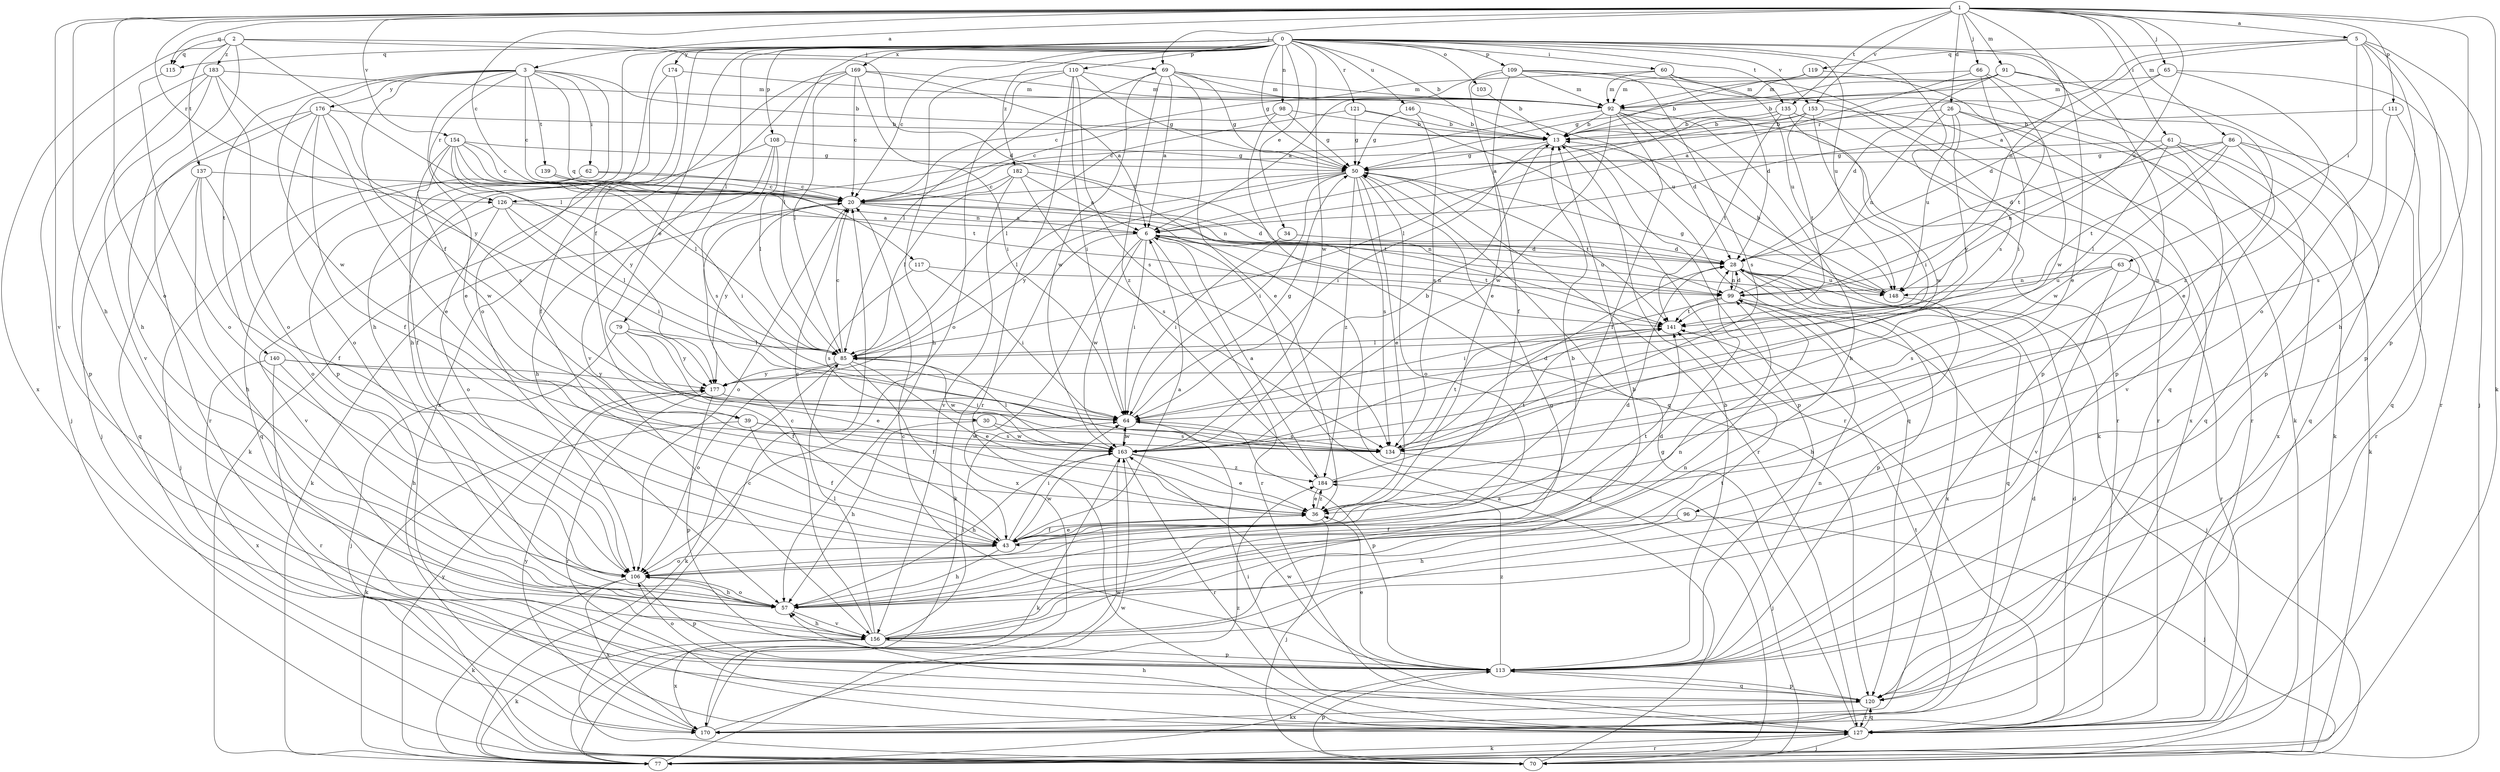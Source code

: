 strict digraph  {
0;
1;
2;
3;
5;
6;
13;
20;
26;
28;
30;
34;
36;
39;
43;
50;
57;
60;
61;
62;
63;
64;
65;
66;
69;
70;
77;
79;
85;
86;
91;
92;
96;
98;
99;
103;
106;
108;
109;
110;
111;
113;
115;
117;
119;
120;
121;
126;
127;
134;
135;
137;
139;
140;
141;
146;
148;
153;
154;
156;
163;
169;
170;
174;
176;
177;
182;
183;
184;
0 -> 13  [label=b];
0 -> 20  [label=c];
0 -> 30  [label=e];
0 -> 34  [label=e];
0 -> 36  [label=e];
0 -> 39  [label=f];
0 -> 50  [label=g];
0 -> 57  [label=h];
0 -> 60  [label=i];
0 -> 79  [label=l];
0 -> 85  [label=l];
0 -> 96  [label=n];
0 -> 98  [label=n];
0 -> 103  [label=o];
0 -> 106  [label=o];
0 -> 108  [label=p];
0 -> 109  [label=p];
0 -> 110  [label=p];
0 -> 115  [label=q];
0 -> 121  [label=r];
0 -> 134  [label=s];
0 -> 135  [label=t];
0 -> 146  [label=u];
0 -> 148  [label=u];
0 -> 153  [label=v];
0 -> 163  [label=w];
0 -> 169  [label=x];
0 -> 174  [label=y];
0 -> 182  [label=z];
1 -> 3  [label=a];
1 -> 5  [label=a];
1 -> 20  [label=c];
1 -> 26  [label=d];
1 -> 57  [label=h];
1 -> 61  [label=i];
1 -> 65  [label=j];
1 -> 66  [label=j];
1 -> 69  [label=j];
1 -> 77  [label=k];
1 -> 86  [label=m];
1 -> 91  [label=m];
1 -> 99  [label=n];
1 -> 106  [label=o];
1 -> 111  [label=p];
1 -> 113  [label=p];
1 -> 115  [label=q];
1 -> 126  [label=r];
1 -> 135  [label=t];
1 -> 148  [label=u];
1 -> 153  [label=v];
1 -> 154  [label=v];
1 -> 156  [label=v];
2 -> 28  [label=d];
2 -> 57  [label=h];
2 -> 69  [label=j];
2 -> 85  [label=l];
2 -> 115  [label=q];
2 -> 137  [label=t];
2 -> 170  [label=x];
2 -> 183  [label=z];
3 -> 13  [label=b];
3 -> 20  [label=c];
3 -> 36  [label=e];
3 -> 39  [label=f];
3 -> 62  [label=i];
3 -> 113  [label=p];
3 -> 117  [label=q];
3 -> 126  [label=r];
3 -> 139  [label=t];
3 -> 140  [label=t];
3 -> 163  [label=w];
3 -> 176  [label=y];
5 -> 6  [label=a];
5 -> 57  [label=h];
5 -> 63  [label=i];
5 -> 70  [label=j];
5 -> 106  [label=o];
5 -> 113  [label=p];
5 -> 119  [label=q];
5 -> 126  [label=r];
6 -> 28  [label=d];
6 -> 64  [label=i];
6 -> 70  [label=j];
6 -> 77  [label=k];
6 -> 127  [label=r];
6 -> 141  [label=t];
6 -> 148  [label=u];
6 -> 163  [label=w];
6 -> 170  [label=x];
13 -> 50  [label=g];
13 -> 64  [label=i];
13 -> 113  [label=p];
13 -> 120  [label=q];
20 -> 6  [label=a];
20 -> 28  [label=d];
20 -> 77  [label=k];
20 -> 99  [label=n];
20 -> 106  [label=o];
20 -> 177  [label=y];
26 -> 13  [label=b];
26 -> 77  [label=k];
26 -> 99  [label=n];
26 -> 148  [label=u];
26 -> 170  [label=x];
26 -> 177  [label=y];
28 -> 99  [label=n];
28 -> 113  [label=p];
28 -> 120  [label=q];
28 -> 148  [label=u];
28 -> 170  [label=x];
30 -> 57  [label=h];
30 -> 134  [label=s];
30 -> 163  [label=w];
34 -> 28  [label=d];
34 -> 64  [label=i];
36 -> 43  [label=f];
36 -> 70  [label=j];
36 -> 184  [label=z];
39 -> 43  [label=f];
39 -> 77  [label=k];
39 -> 134  [label=s];
39 -> 163  [label=w];
43 -> 6  [label=a];
43 -> 20  [label=c];
43 -> 28  [label=d];
43 -> 36  [label=e];
43 -> 57  [label=h];
43 -> 64  [label=i];
43 -> 106  [label=o];
43 -> 141  [label=t];
43 -> 163  [label=w];
50 -> 20  [label=c];
50 -> 36  [label=e];
50 -> 64  [label=i];
50 -> 85  [label=l];
50 -> 106  [label=o];
50 -> 127  [label=r];
50 -> 134  [label=s];
50 -> 141  [label=t];
50 -> 177  [label=y];
50 -> 184  [label=z];
57 -> 28  [label=d];
57 -> 99  [label=n];
57 -> 106  [label=o];
57 -> 156  [label=v];
60 -> 20  [label=c];
60 -> 28  [label=d];
60 -> 92  [label=m];
60 -> 113  [label=p];
60 -> 148  [label=u];
61 -> 50  [label=g];
61 -> 77  [label=k];
61 -> 85  [label=l];
61 -> 99  [label=n];
61 -> 120  [label=q];
61 -> 170  [label=x];
62 -> 20  [label=c];
62 -> 70  [label=j];
62 -> 99  [label=n];
62 -> 120  [label=q];
63 -> 99  [label=n];
63 -> 127  [label=r];
63 -> 134  [label=s];
63 -> 148  [label=u];
63 -> 156  [label=v];
64 -> 50  [label=g];
64 -> 113  [label=p];
64 -> 134  [label=s];
64 -> 163  [label=w];
65 -> 28  [label=d];
65 -> 92  [label=m];
65 -> 127  [label=r];
65 -> 184  [label=z];
66 -> 6  [label=a];
66 -> 64  [label=i];
66 -> 92  [label=m];
66 -> 120  [label=q];
66 -> 163  [label=w];
69 -> 6  [label=a];
69 -> 36  [label=e];
69 -> 50  [label=g];
69 -> 85  [label=l];
69 -> 92  [label=m];
69 -> 148  [label=u];
69 -> 163  [label=w];
69 -> 184  [label=z];
70 -> 6  [label=a];
70 -> 20  [label=c];
70 -> 113  [label=p];
77 -> 127  [label=r];
77 -> 163  [label=w];
77 -> 177  [label=y];
79 -> 36  [label=e];
79 -> 43  [label=f];
79 -> 70  [label=j];
79 -> 85  [label=l];
79 -> 177  [label=y];
85 -> 20  [label=c];
85 -> 36  [label=e];
85 -> 43  [label=f];
85 -> 77  [label=k];
85 -> 106  [label=o];
85 -> 163  [label=w];
85 -> 177  [label=y];
86 -> 28  [label=d];
86 -> 50  [label=g];
86 -> 120  [label=q];
86 -> 127  [label=r];
86 -> 141  [label=t];
86 -> 156  [label=v];
86 -> 163  [label=w];
91 -> 13  [label=b];
91 -> 28  [label=d];
91 -> 36  [label=e];
91 -> 50  [label=g];
91 -> 92  [label=m];
91 -> 113  [label=p];
92 -> 13  [label=b];
92 -> 20  [label=c];
92 -> 28  [label=d];
92 -> 43  [label=f];
92 -> 57  [label=h];
92 -> 77  [label=k];
92 -> 127  [label=r];
92 -> 163  [label=w];
96 -> 43  [label=f];
96 -> 57  [label=h];
96 -> 70  [label=j];
98 -> 13  [label=b];
98 -> 20  [label=c];
98 -> 50  [label=g];
98 -> 120  [label=q];
99 -> 28  [label=d];
99 -> 64  [label=i];
99 -> 70  [label=j];
99 -> 141  [label=t];
103 -> 13  [label=b];
106 -> 13  [label=b];
106 -> 57  [label=h];
106 -> 77  [label=k];
106 -> 113  [label=p];
106 -> 170  [label=x];
108 -> 50  [label=g];
108 -> 57  [label=h];
108 -> 77  [label=k];
108 -> 85  [label=l];
108 -> 134  [label=s];
109 -> 6  [label=a];
109 -> 36  [label=e];
109 -> 43  [label=f];
109 -> 77  [label=k];
109 -> 92  [label=m];
109 -> 113  [label=p];
109 -> 134  [label=s];
110 -> 50  [label=g];
110 -> 57  [label=h];
110 -> 64  [label=i];
110 -> 92  [label=m];
110 -> 106  [label=o];
110 -> 127  [label=r];
110 -> 134  [label=s];
111 -> 13  [label=b];
111 -> 120  [label=q];
111 -> 134  [label=s];
113 -> 13  [label=b];
113 -> 20  [label=c];
113 -> 36  [label=e];
113 -> 77  [label=k];
113 -> 99  [label=n];
113 -> 106  [label=o];
113 -> 120  [label=q];
113 -> 184  [label=z];
115 -> 106  [label=o];
117 -> 64  [label=i];
117 -> 99  [label=n];
117 -> 134  [label=s];
119 -> 13  [label=b];
119 -> 92  [label=m];
119 -> 141  [label=t];
120 -> 113  [label=p];
120 -> 127  [label=r];
120 -> 163  [label=w];
120 -> 170  [label=x];
121 -> 13  [label=b];
121 -> 50  [label=g];
121 -> 85  [label=l];
121 -> 127  [label=r];
126 -> 6  [label=a];
126 -> 64  [label=i];
126 -> 85  [label=l];
126 -> 106  [label=o];
126 -> 156  [label=v];
127 -> 28  [label=d];
127 -> 50  [label=g];
127 -> 57  [label=h];
127 -> 64  [label=i];
127 -> 70  [label=j];
127 -> 77  [label=k];
127 -> 120  [label=q];
134 -> 28  [label=d];
134 -> 70  [label=j];
134 -> 141  [label=t];
135 -> 13  [label=b];
135 -> 85  [label=l];
135 -> 127  [label=r];
135 -> 141  [label=t];
135 -> 163  [label=w];
137 -> 20  [label=c];
137 -> 43  [label=f];
137 -> 57  [label=h];
137 -> 106  [label=o];
137 -> 120  [label=q];
139 -> 20  [label=c];
139 -> 64  [label=i];
140 -> 57  [label=h];
140 -> 64  [label=i];
140 -> 127  [label=r];
140 -> 170  [label=x];
140 -> 177  [label=y];
141 -> 85  [label=l];
146 -> 13  [label=b];
146 -> 50  [label=g];
146 -> 134  [label=s];
148 -> 13  [label=b];
148 -> 50  [label=g];
148 -> 57  [label=h];
153 -> 6  [label=a];
153 -> 13  [label=b];
153 -> 64  [label=i];
153 -> 127  [label=r];
153 -> 141  [label=t];
154 -> 20  [label=c];
154 -> 43  [label=f];
154 -> 50  [label=g];
154 -> 85  [label=l];
154 -> 99  [label=n];
154 -> 141  [label=t];
154 -> 163  [label=w];
154 -> 177  [label=y];
156 -> 13  [label=b];
156 -> 20  [label=c];
156 -> 50  [label=g];
156 -> 57  [label=h];
156 -> 64  [label=i];
156 -> 77  [label=k];
156 -> 85  [label=l];
156 -> 99  [label=n];
156 -> 113  [label=p];
156 -> 141  [label=t];
156 -> 170  [label=x];
163 -> 13  [label=b];
163 -> 36  [label=e];
163 -> 57  [label=h];
163 -> 64  [label=i];
163 -> 77  [label=k];
163 -> 85  [label=l];
163 -> 127  [label=r];
163 -> 184  [label=z];
169 -> 6  [label=a];
169 -> 20  [label=c];
169 -> 64  [label=i];
169 -> 85  [label=l];
169 -> 92  [label=m];
169 -> 156  [label=v];
169 -> 170  [label=x];
170 -> 28  [label=d];
170 -> 141  [label=t];
170 -> 163  [label=w];
170 -> 177  [label=y];
170 -> 184  [label=z];
174 -> 43  [label=f];
174 -> 57  [label=h];
174 -> 92  [label=m];
176 -> 13  [label=b];
176 -> 36  [label=e];
176 -> 43  [label=f];
176 -> 70  [label=j];
176 -> 106  [label=o];
176 -> 127  [label=r];
176 -> 134  [label=s];
177 -> 64  [label=i];
177 -> 113  [label=p];
177 -> 127  [label=r];
182 -> 6  [label=a];
182 -> 20  [label=c];
182 -> 85  [label=l];
182 -> 134  [label=s];
182 -> 141  [label=t];
182 -> 156  [label=v];
183 -> 70  [label=j];
183 -> 92  [label=m];
183 -> 106  [label=o];
183 -> 113  [label=p];
183 -> 156  [label=v];
183 -> 177  [label=y];
184 -> 6  [label=a];
184 -> 36  [label=e];
184 -> 141  [label=t];
}
